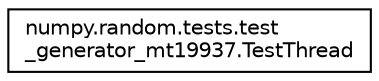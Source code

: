 digraph "Graphical Class Hierarchy"
{
 // LATEX_PDF_SIZE
  edge [fontname="Helvetica",fontsize="10",labelfontname="Helvetica",labelfontsize="10"];
  node [fontname="Helvetica",fontsize="10",shape=record];
  rankdir="LR";
  Node0 [label="numpy.random.tests.test\l_generator_mt19937.TestThread",height=0.2,width=0.4,color="black", fillcolor="white", style="filled",URL="$classnumpy_1_1random_1_1tests_1_1test__generator__mt19937_1_1TestThread.html",tooltip=" "];
}
